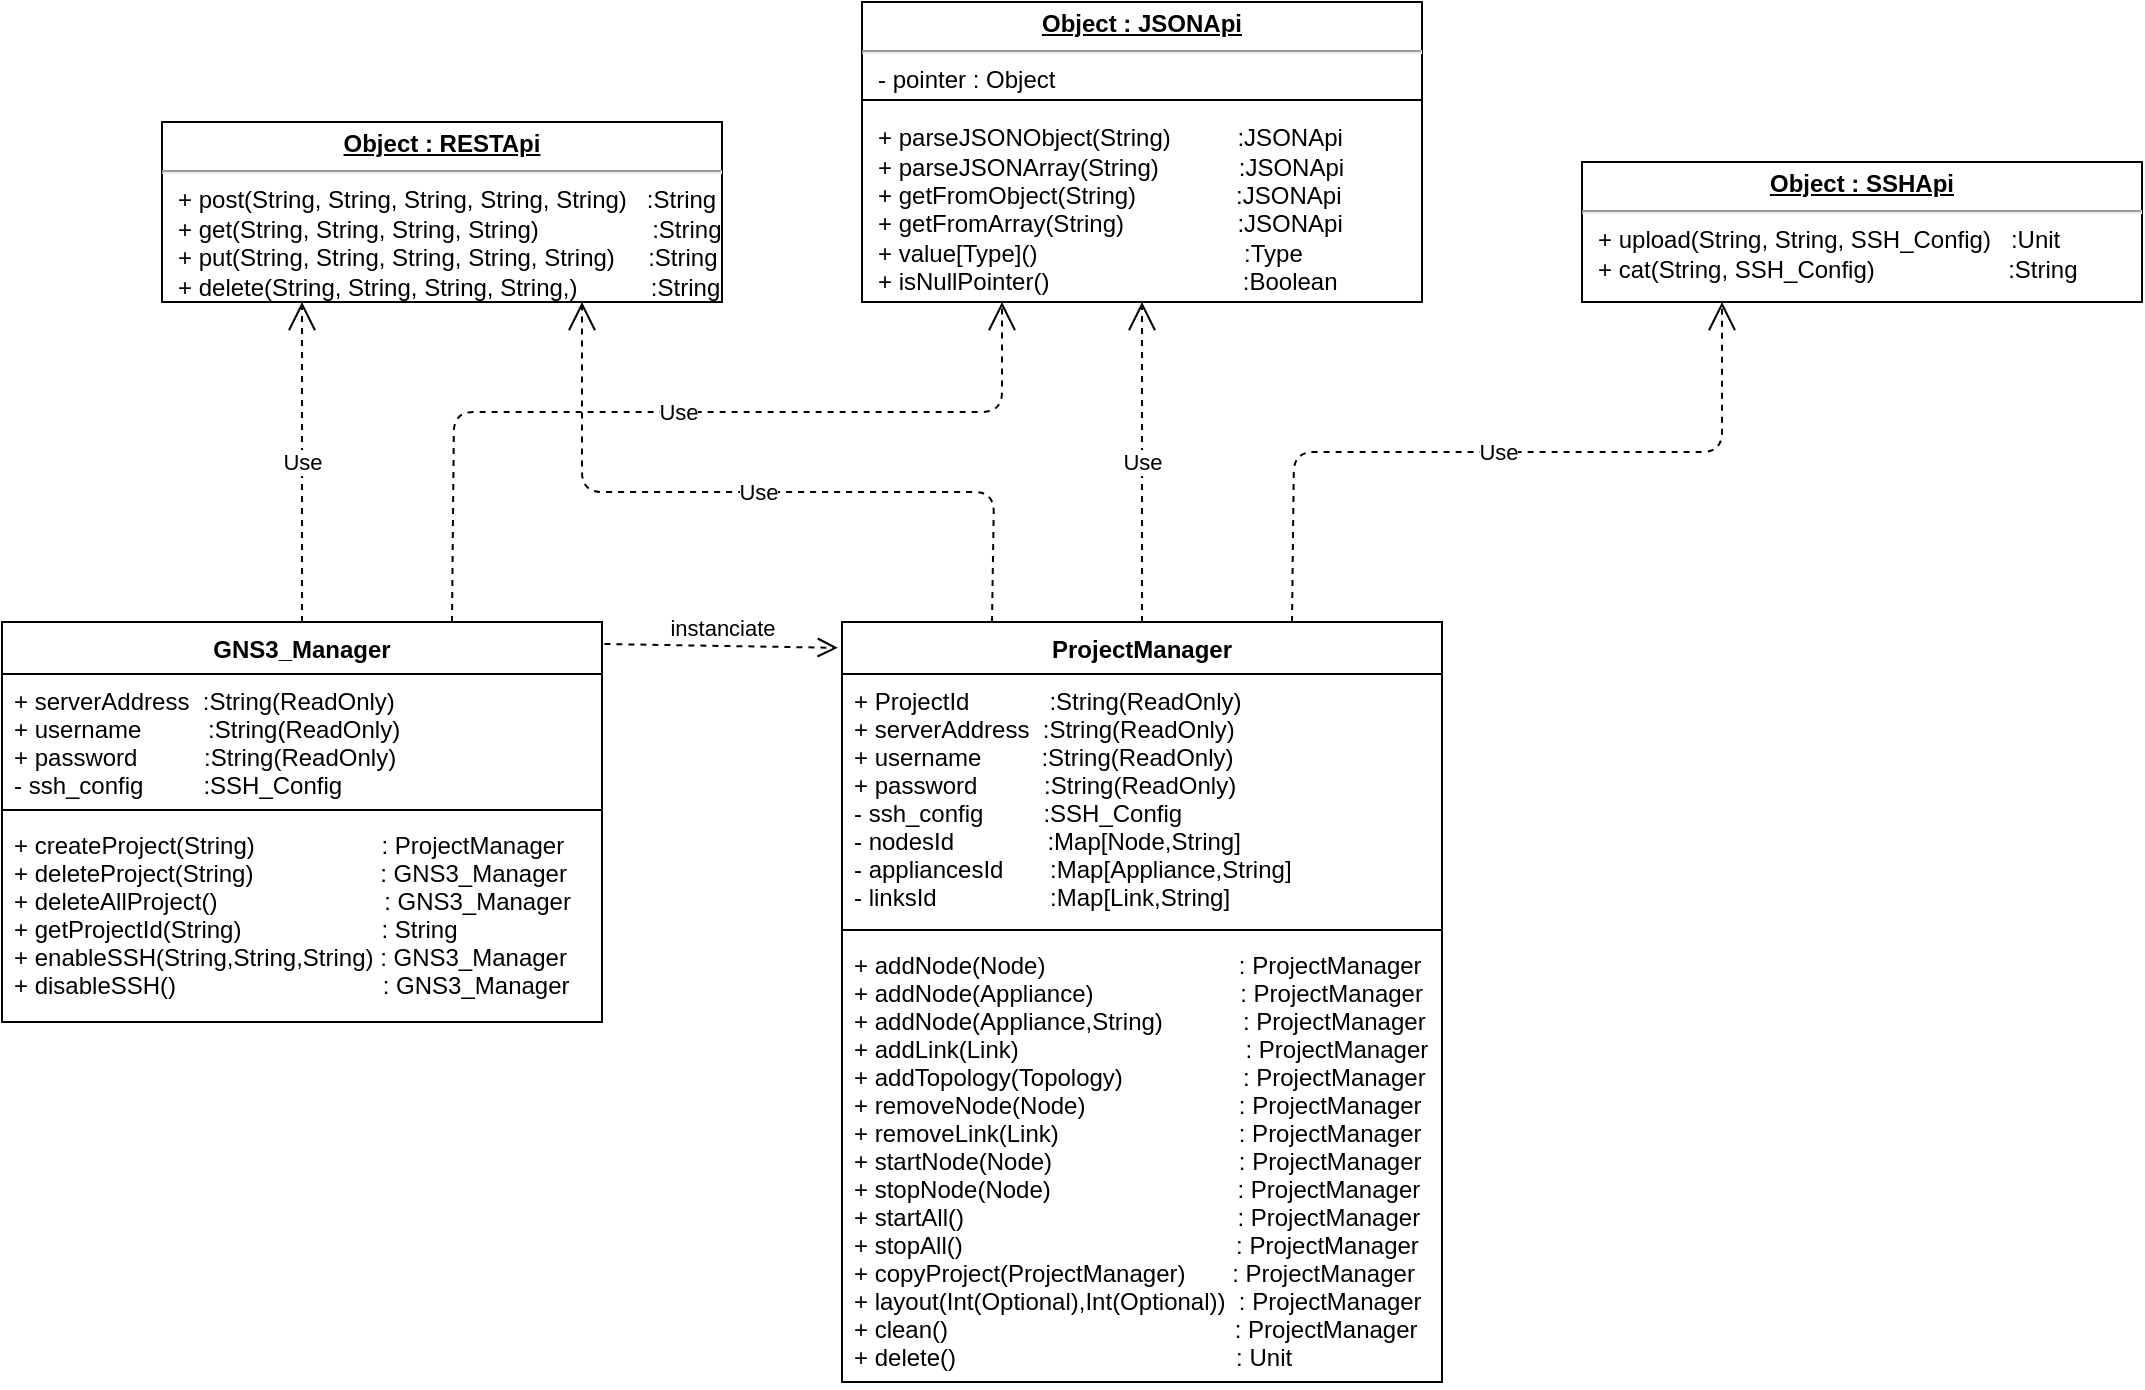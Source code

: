 <mxfile version="10.7.0" type="device"><diagram id="yZDbOBYL53sMI471jBtw" name="Page-1"><mxGraphModel dx="1443" dy="824" grid="1" gridSize="10" guides="1" tooltips="1" connect="1" arrows="1" fold="1" page="1" pageScale="1" pageWidth="12000" pageHeight="1200" math="0" shadow="0"><root><mxCell id="0"/><mxCell id="1" parent="0"/><mxCell id="MYZoviD27dSrdzECVdWY-1" value="GNS3_Manager" style="swimlane;fontStyle=1;align=center;verticalAlign=top;childLayout=stackLayout;horizontal=1;startSize=26;horizontalStack=0;resizeParent=1;resizeParentMax=0;resizeLast=0;collapsible=1;marginBottom=0;" vertex="1" parent="1"><mxGeometry x="350" y="568" width="300" height="200" as="geometry"/></mxCell><mxCell id="MYZoviD27dSrdzECVdWY-2" value="+ serverAddress  :String(ReadOnly)&#xA;+ username          :String(ReadOnly)&#xA;+ password          :String(ReadOnly)&#xA;- ssh_config         :SSH_Config&#xA;&#xA;" style="text;strokeColor=none;fillColor=none;align=left;verticalAlign=top;spacingLeft=4;spacingRight=4;overflow=hidden;rotatable=0;points=[[0,0.5],[1,0.5]];portConstraint=eastwest;" vertex="1" parent="MYZoviD27dSrdzECVdWY-1"><mxGeometry y="26" width="300" height="64" as="geometry"/></mxCell><mxCell id="MYZoviD27dSrdzECVdWY-3" value="" style="line;strokeWidth=1;fillColor=none;align=left;verticalAlign=middle;spacingTop=-1;spacingLeft=3;spacingRight=3;rotatable=0;labelPosition=right;points=[];portConstraint=eastwest;" vertex="1" parent="MYZoviD27dSrdzECVdWY-1"><mxGeometry y="90" width="300" height="8" as="geometry"/></mxCell><mxCell id="MYZoviD27dSrdzECVdWY-4" value="+ createProject(String)                   : ProjectManager&#xA;+ deleteProject(String)                   : GNS3_Manager&#xA;+ deleteAllProject()                         : GNS3_Manager&#xA;+ getProjectId(String)                     : String&#xA;+ enableSSH(String,String,String) : GNS3_Manager&#xA;+ disableSSH()                               : GNS3_Manager" style="text;strokeColor=none;fillColor=none;align=left;verticalAlign=top;spacingLeft=4;spacingRight=4;overflow=hidden;rotatable=0;points=[[0,0.5],[1,0.5]];portConstraint=eastwest;" vertex="1" parent="MYZoviD27dSrdzECVdWY-1"><mxGeometry y="98" width="300" height="102" as="geometry"/></mxCell><mxCell id="MYZoviD27dSrdzECVdWY-5" value="ProjectManager" style="swimlane;fontStyle=1;align=center;verticalAlign=top;childLayout=stackLayout;horizontal=1;startSize=26;horizontalStack=0;resizeParent=1;resizeParentMax=0;resizeLast=0;collapsible=1;marginBottom=0;" vertex="1" parent="1"><mxGeometry x="770" y="568" width="300" height="380" as="geometry"/></mxCell><mxCell id="MYZoviD27dSrdzECVdWY-6" value="+ ProjectId            :String(ReadOnly)&#xA;+ serverAddress  :String(ReadOnly)&#xA;+ username         :String(ReadOnly)&#xA;+ password          :String(ReadOnly)&#xA;- ssh_config         :SSH_Config&#xA;- nodesId              :Map[Node,String]&#xA;- appliancesId       :Map[Appliance,String]&#xA;- linksId                 :Map[Link,String]" style="text;strokeColor=none;fillColor=none;align=left;verticalAlign=top;spacingLeft=4;spacingRight=4;overflow=hidden;rotatable=0;points=[[0,0.5],[1,0.5]];portConstraint=eastwest;" vertex="1" parent="MYZoviD27dSrdzECVdWY-5"><mxGeometry y="26" width="300" height="124" as="geometry"/></mxCell><mxCell id="MYZoviD27dSrdzECVdWY-7" value="" style="line;strokeWidth=1;fillColor=none;align=left;verticalAlign=middle;spacingTop=-1;spacingLeft=3;spacingRight=3;rotatable=0;labelPosition=right;points=[];portConstraint=eastwest;" vertex="1" parent="MYZoviD27dSrdzECVdWY-5"><mxGeometry y="150" width="300" height="8" as="geometry"/></mxCell><mxCell id="MYZoviD27dSrdzECVdWY-8" value="+ addNode(Node)                             : ProjectManager&#xA;+ addNode(Appliance)                      : ProjectManager&#xA;+ addNode(Appliance,String)            : ProjectManager&#xA;+ addLink(Link)                                  : ProjectManager&#xA;+ addTopology(Topology)                  : ProjectManager&#xA;+ removeNode(Node)                       : ProjectManager&#xA;+ removeLink(Link)                           : ProjectManager&#xA;+ startNode(Node)                            : ProjectManager&#xA;+ stopNode(Node)                            : ProjectManager&#xA;+ startAll()                                         : ProjectManager&#xA;+ stopAll()                                         : ProjectManager&#xA;+ copyProject(ProjectManager)       : ProjectManager&#xA;+ layout(Int(Optional),Int(Optional))  : ProjectManager&#xA;+ clean()                                           : ProjectManager&#xA;+ delete()                                          : Unit" style="text;strokeColor=none;fillColor=none;align=left;verticalAlign=top;spacingLeft=4;spacingRight=4;overflow=hidden;rotatable=0;points=[[0,0.5],[1,0.5]];portConstraint=eastwest;" vertex="1" parent="MYZoviD27dSrdzECVdWY-5"><mxGeometry y="158" width="300" height="222" as="geometry"/></mxCell><mxCell id="MYZoviD27dSrdzECVdWY-9" value="instanciate" style="html=1;verticalAlign=bottom;endArrow=open;dashed=1;endSize=8;exitX=1.004;exitY=0.055;exitDx=0;exitDy=0;exitPerimeter=0;entryX=-0.007;entryY=0.034;entryDx=0;entryDy=0;entryPerimeter=0;" edge="1" parent="1" source="MYZoviD27dSrdzECVdWY-1" target="MYZoviD27dSrdzECVdWY-5"><mxGeometry relative="1" as="geometry"><mxPoint x="590" y="438" as="sourcePoint"/><mxPoint x="510" y="438" as="targetPoint"/></mxGeometry></mxCell><mxCell id="MYZoviD27dSrdzECVdWY-10" value="&lt;p style=&quot;margin: 0px ; margin-top: 4px ; text-align: center ; text-decoration: underline&quot;&gt;&lt;b&gt;Object : RESTApi&lt;/b&gt;&lt;/p&gt;&lt;hr&gt;&lt;p style=&quot;margin: 0px ; margin-left: 8px&quot;&gt;+ post(String, String, String, String, String)&amp;nbsp;&amp;nbsp; :String&lt;br&gt;&lt;/p&gt;&lt;p style=&quot;margin: 0px ; margin-left: 8px&quot;&gt;+ get(String, String, String, String)&amp;nbsp;&amp;nbsp;&amp;nbsp;&amp;nbsp;&amp;nbsp;&amp;nbsp;&amp;nbsp;&amp;nbsp;&amp;nbsp;&amp;nbsp;&amp;nbsp;&amp;nbsp;&amp;nbsp;&amp;nbsp;&amp;nbsp;&amp;nbsp; :String&lt;/p&gt;&lt;p style=&quot;margin: 0px ; margin-left: 8px&quot;&gt;+ put(String, String, String, String, String)&amp;nbsp;&amp;nbsp;&amp;nbsp;&amp;nbsp; :String&lt;/p&gt;&lt;p style=&quot;margin: 0px ; margin-left: 8px&quot;&gt;+ delete(String, String, String, String,)&amp;nbsp;&amp;nbsp;&amp;nbsp;&amp;nbsp;&amp;nbsp;&amp;nbsp;&amp;nbsp;&amp;nbsp;&amp;nbsp;&amp;nbsp; :String&lt;/p&gt;" style="verticalAlign=top;align=left;overflow=fill;fontSize=12;fontFamily=Helvetica;html=1;" vertex="1" parent="1"><mxGeometry x="430" y="318" width="280" height="90" as="geometry"/></mxCell><mxCell id="MYZoviD27dSrdzECVdWY-11" value="&lt;p style=&quot;margin: 0px ; margin-top: 4px ; text-align: center ; text-decoration: underline&quot;&gt;&lt;b&gt;Object : SSHApi&lt;br&gt;&lt;/b&gt;&lt;/p&gt;&lt;hr&gt;&lt;p style=&quot;margin: 0px ; margin-left: 8px&quot;&gt;+ upload(String, String, SSH_Config)&amp;nbsp;&amp;nbsp; :Unit&lt;br&gt;&lt;/p&gt;&lt;p style=&quot;margin: 0px ; margin-left: 8px&quot;&gt;+ cat(String, SSH_Config)&amp;nbsp;&amp;nbsp;&amp;nbsp;&amp;nbsp;&amp;nbsp;&amp;nbsp;&amp;nbsp;&amp;nbsp;&amp;nbsp;&amp;nbsp;&amp;nbsp;&amp;nbsp;&amp;nbsp;&amp;nbsp;&amp;nbsp;&amp;nbsp;&amp;nbsp;&amp;nbsp;&amp;nbsp; :String&lt;/p&gt;" style="verticalAlign=top;align=left;overflow=fill;fontSize=12;fontFamily=Helvetica;html=1;" vertex="1" parent="1"><mxGeometry x="1140" y="338" width="280" height="70" as="geometry"/></mxCell><mxCell id="MYZoviD27dSrdzECVdWY-12" value="&lt;p style=&quot;margin: 0px ; margin-top: 4px ; text-align: center ; text-decoration: underline&quot;&gt;&lt;b&gt;Object : JSONApi&lt;br&gt;&lt;/b&gt;&lt;/p&gt;&lt;hr&gt;&lt;p style=&quot;margin: 0px ; margin-left: 8px&quot;&gt;- pointer : Object&lt;br&gt;&lt;/p&gt;&lt;p style=&quot;margin: 0px ; margin-left: 8px&quot;&gt;&lt;br&gt;&lt;/p&gt;&lt;p style=&quot;margin: 0px ; margin-left: 8px&quot;&gt;+ parseJSONObject(String)&amp;nbsp;&amp;nbsp;&amp;nbsp;&amp;nbsp;&amp;nbsp;&amp;nbsp;&amp;nbsp;&amp;nbsp;&amp;nbsp; :JSONApi&lt;/p&gt;&lt;p style=&quot;margin: 0px ; margin-left: 8px&quot;&gt;+ parseJSONArray(String)&amp;nbsp;&amp;nbsp;&amp;nbsp;&amp;nbsp;&amp;nbsp;&amp;nbsp;&amp;nbsp;&amp;nbsp;&amp;nbsp;&amp;nbsp;&amp;nbsp; :JSONApi&lt;/p&gt;&lt;p style=&quot;margin: 0px ; margin-left: 8px&quot;&gt;+ getFromObject(String)&amp;nbsp;&amp;nbsp;&amp;nbsp; &amp;nbsp; &amp;nbsp; &amp;nbsp; &amp;nbsp; &amp;nbsp;&amp;nbsp; :JSONApi&lt;/p&gt;&lt;p style=&quot;margin: 0px ; margin-left: 8px&quot;&gt;+ getFromArray(String)&amp;nbsp;&amp;nbsp;&amp;nbsp;&amp;nbsp;&amp;nbsp;&amp;nbsp;&amp;nbsp;&amp;nbsp;&amp;nbsp;&amp;nbsp;&amp;nbsp;&amp;nbsp;&amp;nbsp;&amp;nbsp;&amp;nbsp;&amp;nbsp; :JSONApi&lt;/p&gt;&lt;p style=&quot;margin: 0px ; margin-left: 8px&quot;&gt;+ value[Type]()&amp;nbsp;&amp;nbsp;&amp;nbsp;&amp;nbsp;&amp;nbsp;&amp;nbsp;&amp;nbsp;&amp;nbsp;&amp;nbsp;&amp;nbsp;&amp;nbsp;&amp;nbsp;&amp;nbsp;&amp;nbsp;&amp;nbsp;&amp;nbsp;&amp;nbsp;&amp;nbsp;&amp;nbsp;&amp;nbsp;&amp;nbsp;&amp;nbsp;&amp;nbsp;&amp;nbsp;&amp;nbsp;&amp;nbsp;&amp;nbsp;&amp;nbsp;&amp;nbsp;&amp;nbsp; :Type&lt;/p&gt;&lt;p style=&quot;margin: 0px ; margin-left: 8px&quot;&gt;+ isNullPointer()&amp;nbsp;&amp;nbsp;&amp;nbsp;&amp;nbsp;&amp;nbsp;&amp;nbsp;&amp;nbsp;&amp;nbsp;&amp;nbsp;&amp;nbsp;&amp;nbsp;&amp;nbsp;&amp;nbsp;&amp;nbsp;&amp;nbsp;&amp;nbsp;&amp;nbsp;&amp;nbsp;&amp;nbsp;&amp;nbsp;&amp;nbsp;&amp;nbsp;&amp;nbsp;&amp;nbsp;&amp;nbsp;&amp;nbsp;&amp;nbsp;&amp;nbsp; :Boolean&lt;br&gt;&lt;/p&gt;" style="verticalAlign=top;align=left;overflow=fill;fontSize=12;fontFamily=Helvetica;html=1;" vertex="1" parent="1"><mxGeometry x="780" y="258" width="280" height="150" as="geometry"/></mxCell><mxCell id="MYZoviD27dSrdzECVdWY-16" value="" style="line;strokeWidth=1;fillColor=none;align=left;verticalAlign=middle;spacingTop=-1;spacingLeft=3;spacingRight=3;rotatable=0;labelPosition=right;points=[];portConstraint=eastwest;" vertex="1" parent="1"><mxGeometry x="780" y="303" width="280" height="8" as="geometry"/></mxCell><mxCell id="MYZoviD27dSrdzECVdWY-17" value="Use" style="endArrow=open;endSize=12;dashed=1;html=1;exitX=0.25;exitY=0;exitDx=0;exitDy=0;entryX=0.75;entryY=1;entryDx=0;entryDy=0;" edge="1" parent="1" source="MYZoviD27dSrdzECVdWY-5" target="MYZoviD27dSrdzECVdWY-10"><mxGeometry width="160" relative="1" as="geometry"><mxPoint x="360" y="898" as="sourcePoint"/><mxPoint x="660" y="508" as="targetPoint"/><Array as="points"><mxPoint x="846" y="503"/><mxPoint x="640" y="503"/></Array></mxGeometry></mxCell><mxCell id="MYZoviD27dSrdzECVdWY-18" value="Use" style="endArrow=open;endSize=12;dashed=1;html=1;entryX=0.25;entryY=1;entryDx=0;entryDy=0;exitX=0.5;exitY=0;exitDx=0;exitDy=0;" edge="1" parent="1" source="MYZoviD27dSrdzECVdWY-1" target="MYZoviD27dSrdzECVdWY-10"><mxGeometry width="160" relative="1" as="geometry"><mxPoint x="410" y="478" as="sourcePoint"/><mxPoint x="520" y="538" as="targetPoint"/></mxGeometry></mxCell><mxCell id="MYZoviD27dSrdzECVdWY-19" value="Use" style="endArrow=open;endSize=12;dashed=1;html=1;exitX=0.75;exitY=0;exitDx=0;exitDy=0;entryX=0.25;entryY=1;entryDx=0;entryDy=0;" edge="1" parent="1" source="MYZoviD27dSrdzECVdWY-1" target="MYZoviD27dSrdzECVdWY-12"><mxGeometry width="160" relative="1" as="geometry"><mxPoint x="350" y="855.5" as="sourcePoint"/><mxPoint x="510" y="855.5" as="targetPoint"/><Array as="points"><mxPoint x="576" y="463"/><mxPoint x="850" y="463"/></Array></mxGeometry></mxCell><mxCell id="MYZoviD27dSrdzECVdWY-20" value="Use" style="endArrow=open;endSize=12;dashed=1;html=1;exitX=0.5;exitY=0;exitDx=0;exitDy=0;entryX=0.5;entryY=1;entryDx=0;entryDy=0;" edge="1" parent="1" source="MYZoviD27dSrdzECVdWY-5" target="MYZoviD27dSrdzECVdWY-12"><mxGeometry width="160" relative="1" as="geometry"><mxPoint x="920" y="498" as="sourcePoint"/><mxPoint x="1080" y="498" as="targetPoint"/></mxGeometry></mxCell><mxCell id="MYZoviD27dSrdzECVdWY-21" value="Use" style="endArrow=open;endSize=12;dashed=1;html=1;exitX=0.75;exitY=0;exitDx=0;exitDy=0;entryX=0.25;entryY=1;entryDx=0;entryDy=0;" edge="1" parent="1" source="MYZoviD27dSrdzECVdWY-5" target="MYZoviD27dSrdzECVdWY-11"><mxGeometry width="160" relative="1" as="geometry"><mxPoint x="1219.857" y="674.071" as="sourcePoint"/><mxPoint x="1030" y="553" as="targetPoint"/><Array as="points"><mxPoint x="996" y="483"/><mxPoint x="1210" y="483"/></Array></mxGeometry></mxCell></root></mxGraphModel></diagram></mxfile>